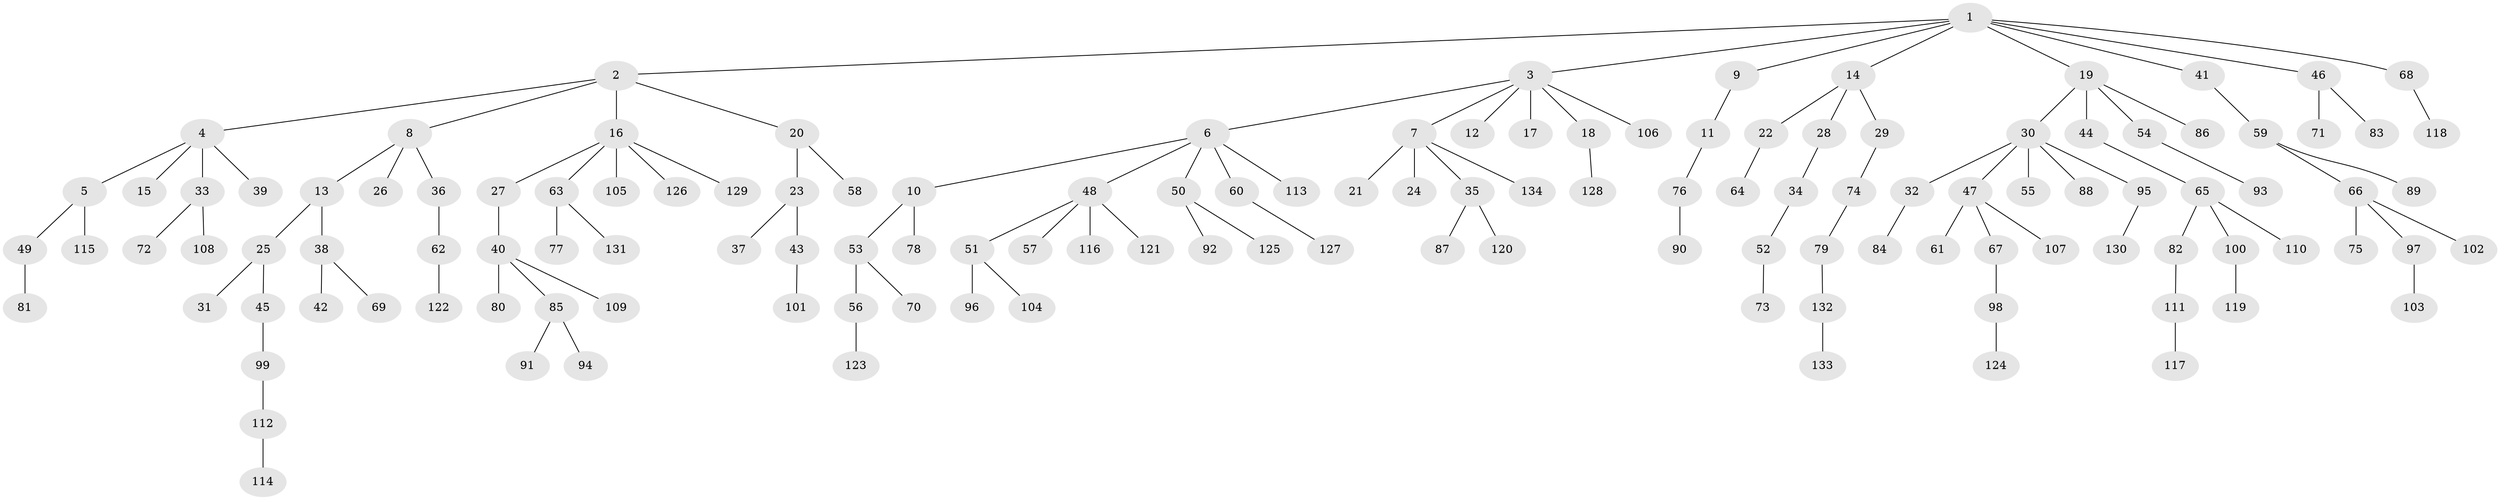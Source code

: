 // coarse degree distribution, {13: 0.010869565217391304, 7: 0.010869565217391304, 4: 0.08695652173913043, 3: 0.03260869565217391, 5: 0.043478260869565216, 6: 0.010869565217391304, 2: 0.22826086956521738, 1: 0.5760869565217391}
// Generated by graph-tools (version 1.1) at 2025/24/03/03/25 07:24:05]
// undirected, 134 vertices, 133 edges
graph export_dot {
graph [start="1"]
  node [color=gray90,style=filled];
  1;
  2;
  3;
  4;
  5;
  6;
  7;
  8;
  9;
  10;
  11;
  12;
  13;
  14;
  15;
  16;
  17;
  18;
  19;
  20;
  21;
  22;
  23;
  24;
  25;
  26;
  27;
  28;
  29;
  30;
  31;
  32;
  33;
  34;
  35;
  36;
  37;
  38;
  39;
  40;
  41;
  42;
  43;
  44;
  45;
  46;
  47;
  48;
  49;
  50;
  51;
  52;
  53;
  54;
  55;
  56;
  57;
  58;
  59;
  60;
  61;
  62;
  63;
  64;
  65;
  66;
  67;
  68;
  69;
  70;
  71;
  72;
  73;
  74;
  75;
  76;
  77;
  78;
  79;
  80;
  81;
  82;
  83;
  84;
  85;
  86;
  87;
  88;
  89;
  90;
  91;
  92;
  93;
  94;
  95;
  96;
  97;
  98;
  99;
  100;
  101;
  102;
  103;
  104;
  105;
  106;
  107;
  108;
  109;
  110;
  111;
  112;
  113;
  114;
  115;
  116;
  117;
  118;
  119;
  120;
  121;
  122;
  123;
  124;
  125;
  126;
  127;
  128;
  129;
  130;
  131;
  132;
  133;
  134;
  1 -- 2;
  1 -- 3;
  1 -- 9;
  1 -- 14;
  1 -- 19;
  1 -- 41;
  1 -- 46;
  1 -- 68;
  2 -- 4;
  2 -- 8;
  2 -- 16;
  2 -- 20;
  3 -- 6;
  3 -- 7;
  3 -- 12;
  3 -- 17;
  3 -- 18;
  3 -- 106;
  4 -- 5;
  4 -- 15;
  4 -- 33;
  4 -- 39;
  5 -- 49;
  5 -- 115;
  6 -- 10;
  6 -- 48;
  6 -- 50;
  6 -- 60;
  6 -- 113;
  7 -- 21;
  7 -- 24;
  7 -- 35;
  7 -- 134;
  8 -- 13;
  8 -- 26;
  8 -- 36;
  9 -- 11;
  10 -- 53;
  10 -- 78;
  11 -- 76;
  13 -- 25;
  13 -- 38;
  14 -- 22;
  14 -- 28;
  14 -- 29;
  16 -- 27;
  16 -- 63;
  16 -- 105;
  16 -- 126;
  16 -- 129;
  18 -- 128;
  19 -- 30;
  19 -- 44;
  19 -- 54;
  19 -- 86;
  20 -- 23;
  20 -- 58;
  22 -- 64;
  23 -- 37;
  23 -- 43;
  25 -- 31;
  25 -- 45;
  27 -- 40;
  28 -- 34;
  29 -- 74;
  30 -- 32;
  30 -- 47;
  30 -- 55;
  30 -- 88;
  30 -- 95;
  32 -- 84;
  33 -- 72;
  33 -- 108;
  34 -- 52;
  35 -- 87;
  35 -- 120;
  36 -- 62;
  38 -- 42;
  38 -- 69;
  40 -- 80;
  40 -- 85;
  40 -- 109;
  41 -- 59;
  43 -- 101;
  44 -- 65;
  45 -- 99;
  46 -- 71;
  46 -- 83;
  47 -- 61;
  47 -- 67;
  47 -- 107;
  48 -- 51;
  48 -- 57;
  48 -- 116;
  48 -- 121;
  49 -- 81;
  50 -- 92;
  50 -- 125;
  51 -- 96;
  51 -- 104;
  52 -- 73;
  53 -- 56;
  53 -- 70;
  54 -- 93;
  56 -- 123;
  59 -- 66;
  59 -- 89;
  60 -- 127;
  62 -- 122;
  63 -- 77;
  63 -- 131;
  65 -- 82;
  65 -- 100;
  65 -- 110;
  66 -- 75;
  66 -- 97;
  66 -- 102;
  67 -- 98;
  68 -- 118;
  74 -- 79;
  76 -- 90;
  79 -- 132;
  82 -- 111;
  85 -- 91;
  85 -- 94;
  95 -- 130;
  97 -- 103;
  98 -- 124;
  99 -- 112;
  100 -- 119;
  111 -- 117;
  112 -- 114;
  132 -- 133;
}
